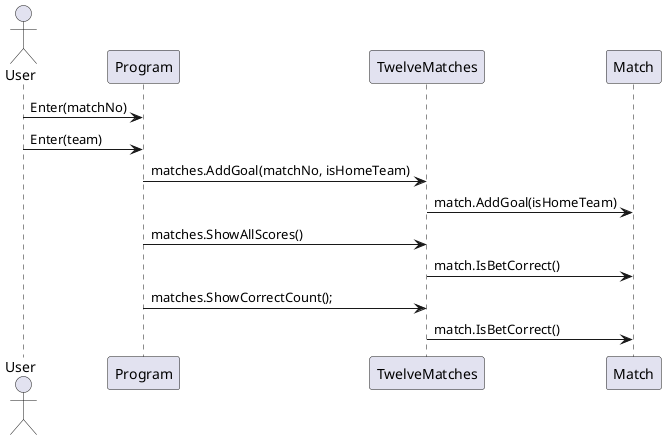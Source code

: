 ﻿@startuml

actor User

User -> Program: Enter(matchNo)
User -> Program: Enter(team)

Program -> TwelveMatches: matches.AddGoal(matchNo, isHomeTeam)
TwelveMatches -> Match: match.AddGoal(isHomeTeam)

Program -> TwelveMatches: matches.ShowAllScores()
TwelveMatches -> Match: match.IsBetCorrect()

Program -> TwelveMatches: matches.ShowCorrectCount();
TwelveMatches -> Match: match.IsBetCorrect()

@enduml 